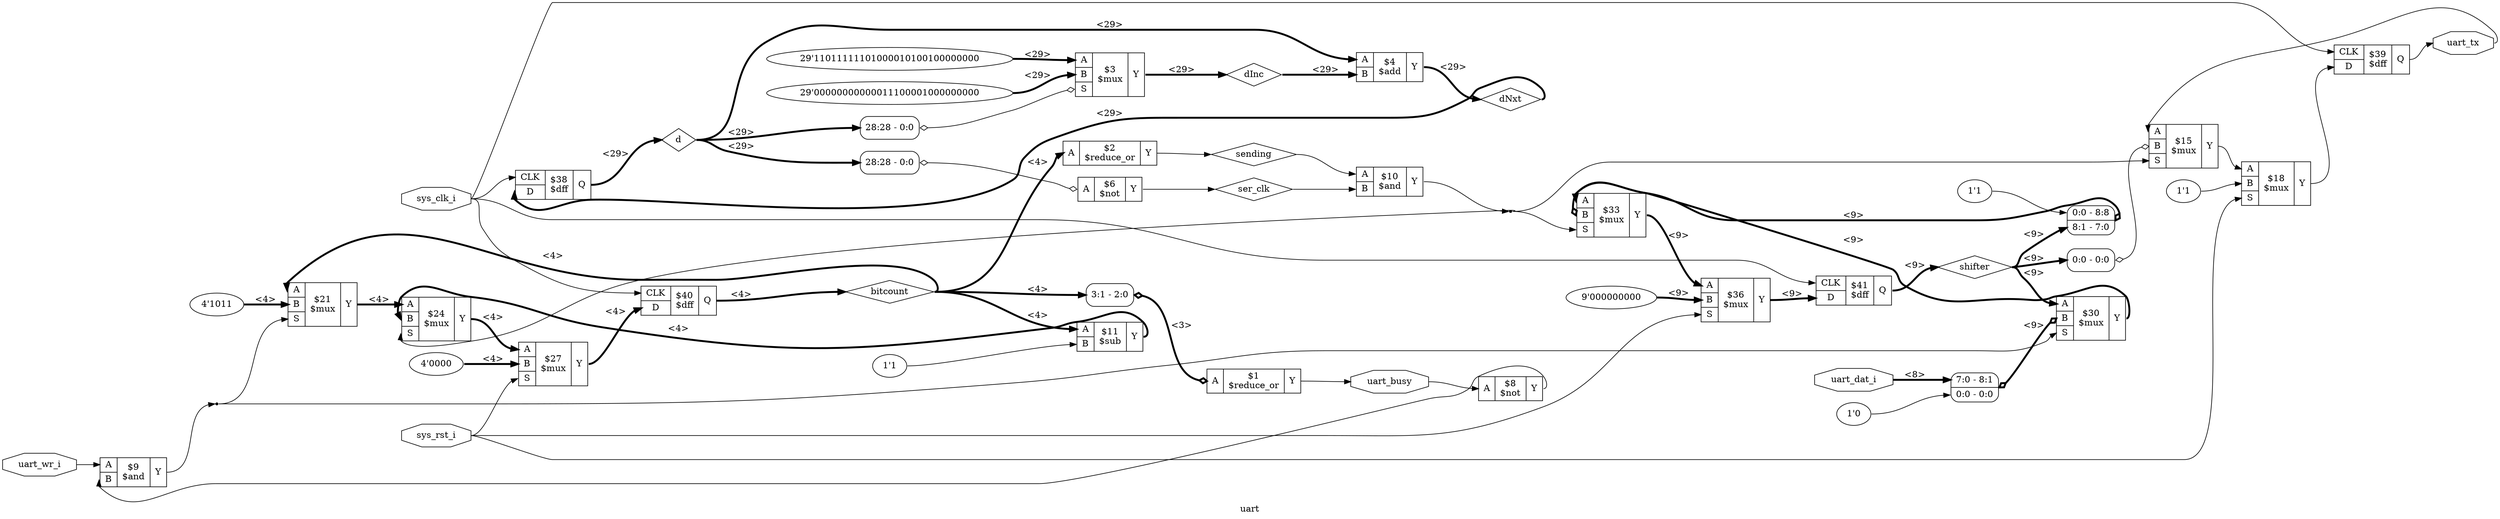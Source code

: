 digraph "uart" {
label="uart";
rankdir="LR";
remincross=true;
n2 [ shape=octagon, label="uart_wr_i", color="black", fontcolor="black" ];
n3 [ shape=octagon, label="uart_dat_i", color="black", fontcolor="black" ];
n4 [ shape=octagon, label="sys_clk_i", color="black", fontcolor="black" ];
n5 [ shape=octagon, label="sys_rst_i", color="black", fontcolor="black" ];
n6 [ shape=octagon, label="uart_busy", color="black", fontcolor="black" ];
n7 [ shape=octagon, label="uart_tx", color="black", fontcolor="black" ];
n8 [ shape=diamond, label="bitcount", color="black", fontcolor="black" ];
n9 [ shape=diamond, label="shifter", color="black", fontcolor="black" ];
n10 [ shape=diamond, label="sending", color="black", fontcolor="black" ];
n11 [ shape=diamond, label="d", color="black", fontcolor="black" ];
n12 [ shape=diamond, label="dInc", color="black", fontcolor="black" ];
n13 [ shape=diamond, label="dNxt", color="black", fontcolor="black" ];
n14 [ shape=diamond, label="ser_clk", color="black", fontcolor="black" ];
c29 [ shape=record, label="{{<p27> A}|$1\n$reduce_or|{<p28> Y}}" ];
x0 [ shape=record, style=rounded, label="<s0> 3:1 - 2:0 " ];
x0:e -> c29:p27:w [arrowhead=odiamond, arrowtail=odiamond, dir=both, color="black", style="setlinewidth(3)", label="<3>"];
c30 [ shape=record, label="{{<p27> A}|$2\n$reduce_or|{<p28> Y}}" ];
v1 [ label="29'11011111101000010100100000000" ];
v2 [ label="29'00000000000011100001000000000" ];
c33 [ shape=record, label="{{<p27> A|<p31> B|<p32> S}|$3\n$mux|{<p28> Y}}" ];
x3 [ shape=record, style=rounded, label="<s0> 28:28 - 0:0 " ];
x3:e -> c33:p32:w [arrowhead=odiamond, arrowtail=odiamond, dir=both, color="black", label=""];
c34 [ shape=record, label="{{<p27> A|<p31> B}|$4\n$add|{<p28> Y}}" ];
c35 [ shape=record, label="{{<p27> A}|$6\n$not|{<p28> Y}}" ];
x4 [ shape=record, style=rounded, label="<s0> 28:28 - 0:0 " ];
x4:e -> c35:p27:w [arrowhead=odiamond, arrowtail=odiamond, dir=both, color="black", label=""];
c36 [ shape=record, label="{{<p27> A}|$8\n$not|{<p28> Y}}" ];
c37 [ shape=record, label="{{<p27> A|<p31> B}|$9\n$and|{<p28> Y}}" ];
c38 [ shape=record, label="{{<p27> A|<p31> B}|$10\n$and|{<p28> Y}}" ];
v5 [ label="1'1" ];
c39 [ shape=record, label="{{<p27> A|<p31> B}|$11\n$sub|{<p28> Y}}" ];
c40 [ shape=record, label="{{<p27> A|<p31> B|<p32> S}|$15\n$mux|{<p28> Y}}" ];
x6 [ shape=record, style=rounded, label="<s0> 0:0 - 0:0 " ];
x6:e -> c40:p31:w [arrowhead=odiamond, arrowtail=odiamond, dir=both, color="black", label=""];
v7 [ label="1'1" ];
c41 [ shape=record, label="{{<p27> A|<p31> B|<p32> S}|$18\n$mux|{<p28> Y}}" ];
v8 [ label="4'1011" ];
c42 [ shape=record, label="{{<p27> A|<p31> B|<p32> S}|$21\n$mux|{<p28> Y}}" ];
c43 [ shape=record, label="{{<p27> A|<p31> B|<p32> S}|$24\n$mux|{<p28> Y}}" ];
v9 [ label="4'0000" ];
c44 [ shape=record, label="{{<p27> A|<p31> B|<p32> S}|$27\n$mux|{<p28> Y}}" ];
v11 [ label="1'0" ];
c45 [ shape=record, label="{{<p27> A|<p31> B|<p32> S}|$30\n$mux|{<p28> Y}}" ];
x10 [ shape=record, style=rounded, label="<s1> 7:0 - 8:1 |<s0> 0:0 - 0:0 " ];
x10:e -> c45:p31:w [arrowhead=odiamond, arrowtail=odiamond, dir=both, color="black", style="setlinewidth(3)", label="<9>"];
v13 [ label="1'1" ];
c46 [ shape=record, label="{{<p27> A|<p31> B|<p32> S}|$33\n$mux|{<p28> Y}}" ];
x12 [ shape=record, style=rounded, label="<s1> 0:0 - 8:8 |<s0> 8:1 - 7:0 " ];
x12:e -> c46:p31:w [arrowhead=odiamond, arrowtail=odiamond, dir=both, color="black", style="setlinewidth(3)", label="<9>"];
v14 [ label="9'000000000" ];
c47 [ shape=record, label="{{<p27> A|<p31> B|<p32> S}|$36\n$mux|{<p28> Y}}" ];
c51 [ shape=record, label="{{<p48> CLK|<p49> D}|$38\n$dff|{<p50> Q}}" ];
c52 [ shape=record, label="{{<p48> CLK|<p49> D}|$39\n$dff|{<p50> Q}}" ];
c53 [ shape=record, label="{{<p48> CLK|<p49> D}|$40\n$dff|{<p50> Q}}" ];
c54 [ shape=record, label="{{<p48> CLK|<p49> D}|$41\n$dff|{<p50> Q}}" ];
c30:p28:e -> n10:w [color="black", label=""];
n10:e -> c38:p27:w [color="black", label=""];
c51:p50:e -> n11:w [color="black", style="setlinewidth(3)", label="<29>"];
n11:e -> c34:p27:w [color="black", style="setlinewidth(3)", label="<29>"];
n11:e -> x3:s0:w [color="black", style="setlinewidth(3)", label="<29>"];
n11:e -> x4:s0:w [color="black", style="setlinewidth(3)", label="<29>"];
c33:p28:e -> n12:w [color="black", style="setlinewidth(3)", label="<29>"];
n12:e -> c34:p31:w [color="black", style="setlinewidth(3)", label="<29>"];
c34:p28:e -> n13:w [color="black", style="setlinewidth(3)", label="<29>"];
n13:e -> c51:p49:w [color="black", style="setlinewidth(3)", label="<29>"];
c35:p28:e -> n14:w [color="black", label=""];
n14:e -> c38:p31:w [color="black", label=""];
c41:p28:e -> c52:p49:w [color="black", label=""];
c44:p28:e -> c53:p49:w [color="black", style="setlinewidth(3)", label="<4>"];
c47:p28:e -> c54:p49:w [color="black", style="setlinewidth(3)", label="<9>"];
c36:p28:e -> c37:p31:w [color="black", label=""];
n19 [ shape=point ];
c37:p28:e -> n19:w [color="black", label=""];
n19:e -> c42:p32:w [color="black", label=""];
n19:e -> c45:p32:w [color="black", label=""];
n2:e -> c37:p27:w [color="black", label=""];
n20 [ shape=point ];
c38:p28:e -> n20:w [color="black", label=""];
n20:e -> c40:p32:w [color="black", label=""];
n20:e -> c43:p32:w [color="black", label=""];
n20:e -> c46:p32:w [color="black", label=""];
c39:p28:e -> c43:p31:w [color="black", style="setlinewidth(3)", label="<4>"];
c40:p28:e -> c41:p27:w [color="black", label=""];
c42:p28:e -> c43:p27:w [color="black", style="setlinewidth(3)", label="<4>"];
c43:p28:e -> c44:p27:w [color="black", style="setlinewidth(3)", label="<4>"];
c45:p28:e -> c46:p27:w [color="black", style="setlinewidth(3)", label="<9>"];
c46:p28:e -> c47:p27:w [color="black", style="setlinewidth(3)", label="<9>"];
n3:e -> x10:s1:w [color="black", style="setlinewidth(3)", label="<8>"];
n4:e -> c51:p48:w [color="black", label=""];
n4:e -> c52:p48:w [color="black", label=""];
n4:e -> c53:p48:w [color="black", label=""];
n4:e -> c54:p48:w [color="black", label=""];
n5:e -> c41:p32:w [color="black", label=""];
n5:e -> c44:p32:w [color="black", label=""];
n5:e -> c47:p32:w [color="black", label=""];
c29:p28:e -> n6:w [color="black", label=""];
n6:e -> c36:p27:w [color="black", label=""];
c52:p50:e -> n7:w [color="black", label=""];
n7:e -> c40:p27:w [color="black", label=""];
c53:p50:e -> n8:w [color="black", style="setlinewidth(3)", label="<4>"];
n8:e -> c30:p27:w [color="black", style="setlinewidth(3)", label="<4>"];
n8:e -> c39:p27:w [color="black", style="setlinewidth(3)", label="<4>"];
n8:e -> c42:p27:w [color="black", style="setlinewidth(3)", label="<4>"];
n8:e -> x0:s0:w [color="black", style="setlinewidth(3)", label="<4>"];
c54:p50:e -> n9:w [color="black", style="setlinewidth(3)", label="<9>"];
n9:e -> c45:p27:w [color="black", style="setlinewidth(3)", label="<9>"];
n9:e -> x12:s0:w [color="black", style="setlinewidth(3)", label="<9>"];
n9:e -> x6:s0:w [color="black", style="setlinewidth(3)", label="<9>"];
v1:e -> c33:p27:w [color="black", style="setlinewidth(3)", label="<29>"];
v11:e -> x10:s0:w [color="black", label=""];
v13:e -> x12:s1:w [color="black", label=""];
v14:e -> c47:p31:w [color="black", style="setlinewidth(3)", label="<9>"];
v2:e -> c33:p31:w [color="black", style="setlinewidth(3)", label="<29>"];
v5:e -> c39:p31:w [color="black", label=""];
v7:e -> c41:p31:w [color="black", label=""];
v8:e -> c42:p31:w [color="black", style="setlinewidth(3)", label="<4>"];
v9:e -> c44:p31:w [color="black", style="setlinewidth(3)", label="<4>"];
}
